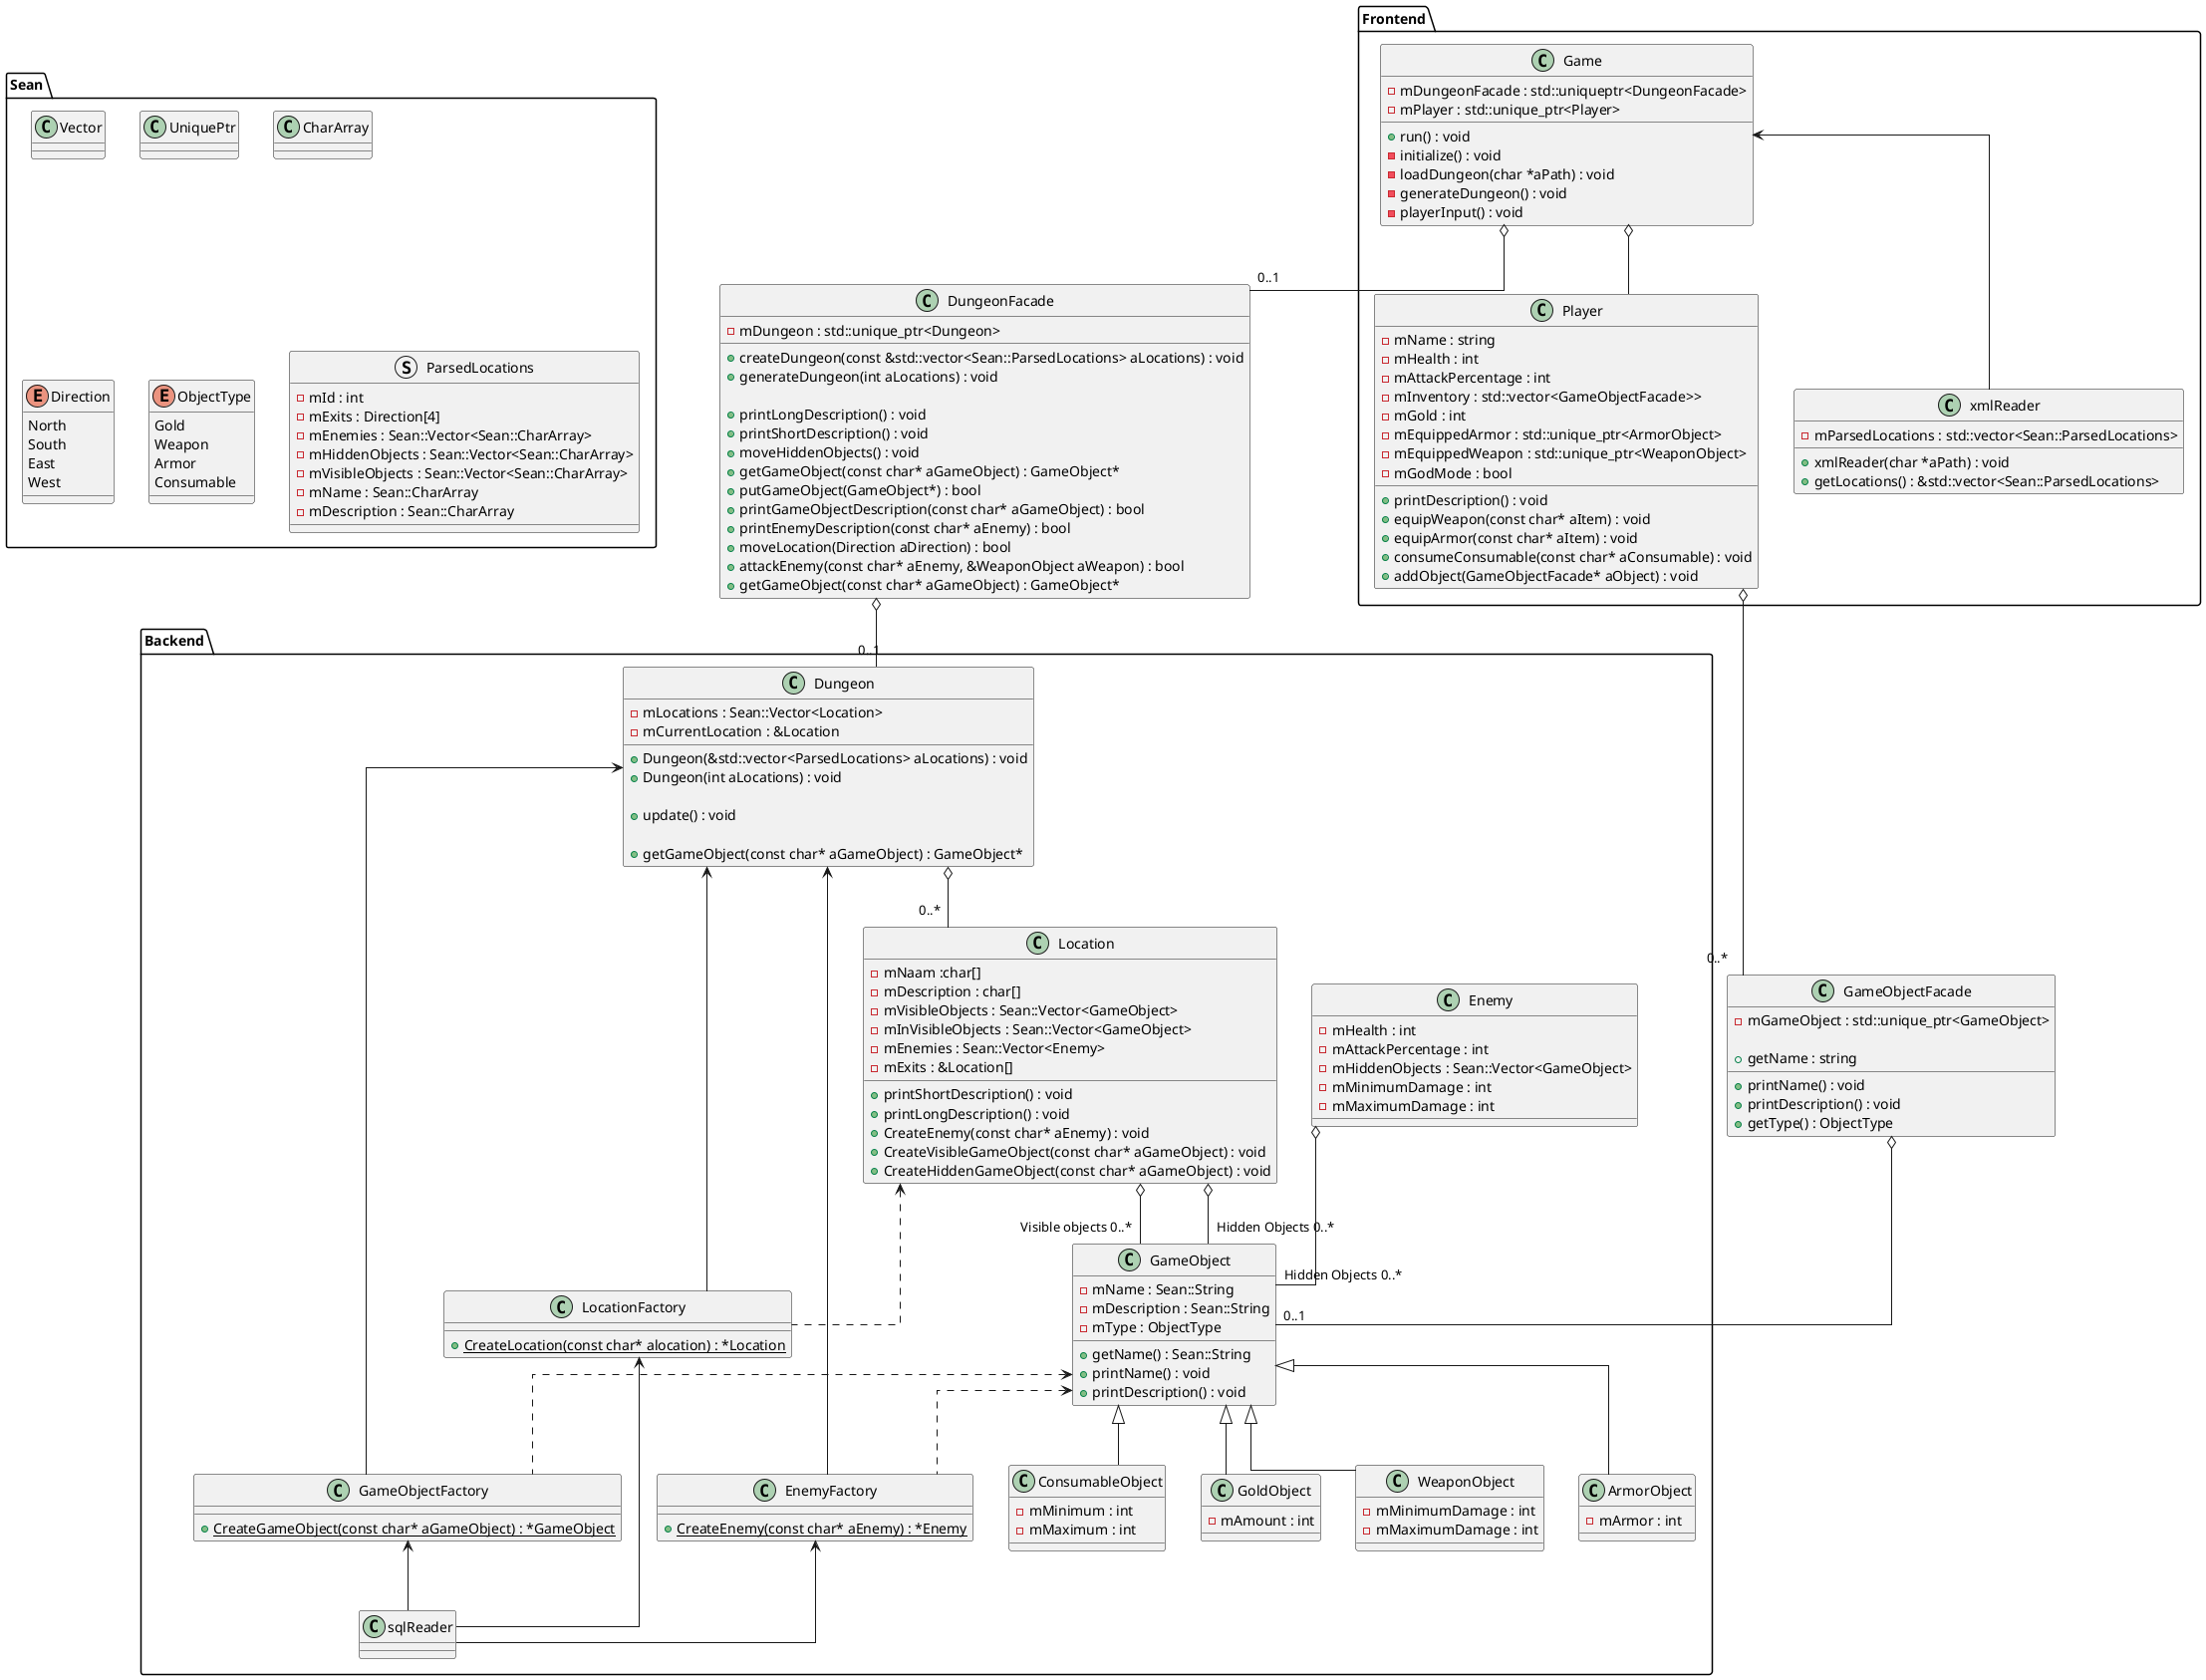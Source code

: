 @startuml

' skinparam backgroundColor #1e1e1e
' skinparam classBackgroundColor #2d2d2d
' skinparam classBorderColor White
' skinparam classFontColor White
' skinparam classAttributeIconColor White
' skinparam classArrowColor White
skinparam linetype ortho

package "Sean"{
    class Vector{

    }

    class UniquePtr{}

    class CharArray{}

    enum Direction{
        North
        South
        East
        West
    }

    enum ObjectType{
        Gold
        Weapon
        Armor
        Consumable
    }

    struct ParsedLocations{
        - mId : int
        - mExits : Direction[4]
        - mEnemies : Sean::Vector<Sean::CharArray>
        - mHiddenObjects : Sean::Vector<Sean::CharArray>
        - mVisibleObjects : Sean::Vector<Sean::CharArray>
        - mName : Sean::CharArray
        - mDescription : Sean::CharArray
    }
}


package "Backend"{

    class Location{
        + printShortDescription() : void
        + printLongDescription() : void
        + CreateEnemy(const char* aEnemy) : void
        + CreateVisibleGameObject(const char* aGameObject) : void
        + CreateHiddenGameObject(const char* aGameObject) : void

        - mNaam :char[]
        - mDescription : char[]
        - mVisibleObjects : Sean::Vector<GameObject>
        - mInVisibleObjects : Sean::Vector<GameObject>
        - mEnemies : Sean::Vector<Enemy>
        - mExits : &Location[]
    }


    class LocationFactory{
        +{static} CreateLocation(const char* alocation) : *Location
    }

    class GameObjectFactory{
        +{static} CreateGameObject(const char* aGameObject) : *GameObject
    }

    class EnemyFactory{
        +{static} CreateEnemy(const char* aEnemy) : *Enemy
    }

    class GameObject{
        -mName : Sean::String
        -mDescription : Sean::String
        -mType : ObjectType

        + getName() : Sean::String
        + printName() : void
        + printDescription() : void
    }

    class GoldObject{
        - mAmount : int
    }

    class WeaponObject{
        - mMinimumDamage : int
        - mMaximumDamage : int
    }

    class ArmorObject{
        - mArmor : int
    }

    class Enemy{
        - mHealth : int
        - mAttackPercentage : int
        - mHiddenObjects : Sean::Vector<GameObject>
        - mMinimumDamage : int
        - mMaximumDamage : int
    }

    class ConsumableObject{
        - mMinimum : int
        - mMaximum : int
    }

    class Dungeon{
        + Dungeon(&std::vector<ParsedLocations> aLocations) : void
        + Dungeon(int aLocations) : void

        + update() : void

        + getGameObject(const char* aGameObject) : GameObject*

        - mLocations : Sean::Vector<Location>
        - mCurrentLocation : &Location
    }

    class sqlReader{}

    Location o-- "Visible objects 0..*" GameObject
    Location o-- "Hidden Objects 0..*"GameObject

    Enemy o-- "Hidden Objects 0..*" GameObject

    GameObject <.. GameObjectFactory
    GameObject <.. EnemyFactory

    GameObject <|-- GoldObject
    GameObject <|-- WeaponObject
    GameObject <|-- ArmorObject
    GameObject <|-- ConsumableObject

    Dungeon o-- "0..*" Location
    Dungeon <-- LocationFactory
    Dungeon <-- GameObjectFactory
    Dungeon <-- EnemyFactory

    Location <.. LocationFactory

    GameObjectFactory <-- sqlReader
    EnemyFactory <-- sqlReader
    LocationFactory <-- sqlReader

}

package "Frontend"{

    class Player{
        - mName : string
        - mHealth : int
        - mAttackPercentage : int
        - mInventory : std::vector<GameObjectFacade>>
        - mGold : int
        - mEquippedArmor : std::unique_ptr<ArmorObject>
        - mEquippedWeapon : std::unique_ptr<WeaponObject>
        - mGodMode : bool

        + printDescription() : void
        + equipWeapon(const char* aItem) : void
        + equipArmor(const char* aItem) : void
        + consumeConsumable(const char* aConsumable) : void
        + addObject(GameObjectFacade* aObject) : void
    }

    class Game{
        + run() : void
        - initialize() : void
        - loadDungeon(char *aPath) : void
        - generateDungeon() : void
        - playerInput() : void

        - mDungeonFacade : std::uniqueptr<DungeonFacade>
        - mPlayer : std::unique_ptr<Player>
    }

    class xmlReader{
        + xmlReader(char *aPath) : void
        + getLocations() : &std::vector<Sean::ParsedLocations>

        - mParsedLocations : std::vector<Sean::ParsedLocations>
    }

    Game o-- Player

    Game <-- xmlReader

}

' Misc
class DungeonFacade{
    - mDungeon : std::unique_ptr<Dungeon>

    + createDungeon(const &std::vector<Sean::ParsedLocations> aLocations) : void
    + generateDungeon(int aLocations) : void

    + printLongDescription() : void
    + printShortDescription() : void
    + moveHiddenObjects() : void
    + getGameObject(const char* aGameObject) : GameObject*
    + putGameObject(GameObject*) : bool
    + printGameObjectDescription(const char* aGameObject) : bool
    + printEnemyDescription(const char* aEnemy) : bool
    + moveLocation(Direction aDirection) : bool
    + attackEnemy(const char* aEnemy, &WeaponObject aWeapon) : bool
    + getGameObject(const char* aGameObject) : GameObject*
}

class GameObjectFacade{
    - mGameObject : std::unique_ptr<GameObject>

    + getName : string
    + printName() : void
    + printDescription() : void
    + getType() : ObjectType

}

Game o-- "0..1" DungeonFacade

Player o-- "0..*" GameObjectFacade

DungeonFacade o--"0..1" Dungeon
GameObjectFacade o--"0..1" GameObject





@enduml